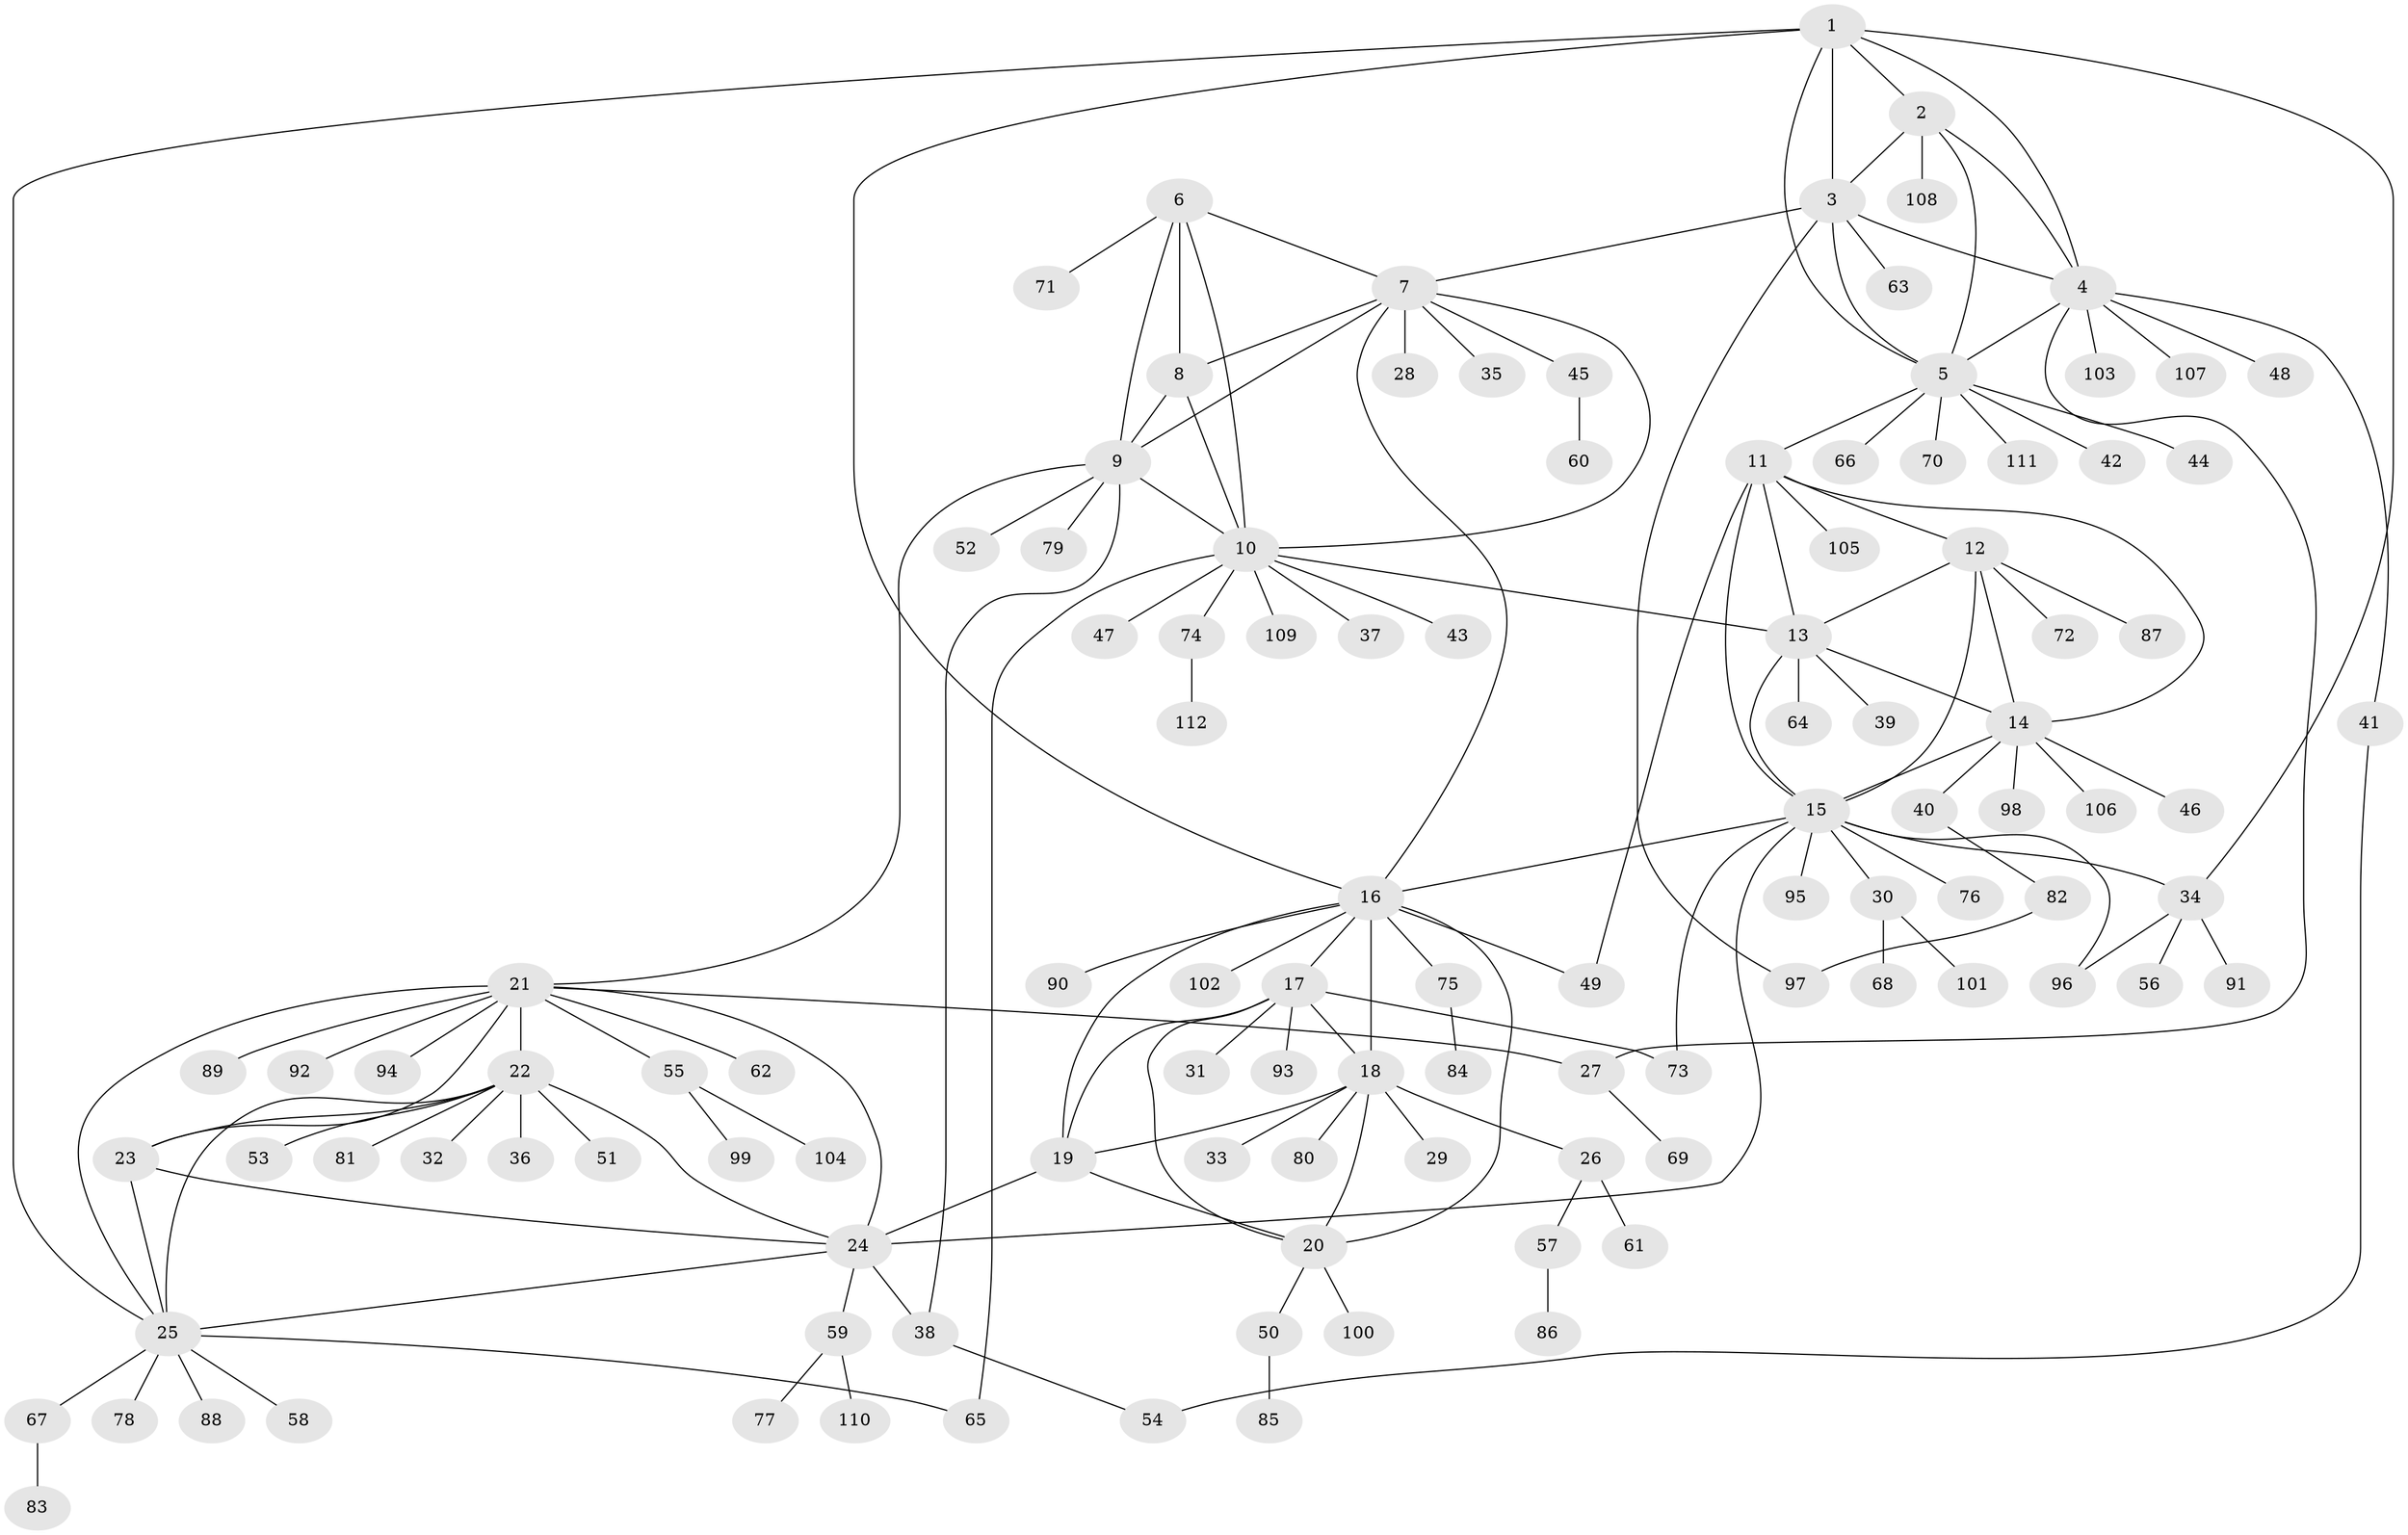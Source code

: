 // coarse degree distribution, {7: 0.05, 4: 0.075, 6: 0.05, 8: 0.05, 9: 0.025, 10: 0.0375, 5: 0.025, 11: 0.0125, 2: 0.1125, 1: 0.5125, 3: 0.05}
// Generated by graph-tools (version 1.1) at 2025/52/03/04/25 22:52:25]
// undirected, 112 vertices, 156 edges
graph export_dot {
  node [color=gray90,style=filled];
  1;
  2;
  3;
  4;
  5;
  6;
  7;
  8;
  9;
  10;
  11;
  12;
  13;
  14;
  15;
  16;
  17;
  18;
  19;
  20;
  21;
  22;
  23;
  24;
  25;
  26;
  27;
  28;
  29;
  30;
  31;
  32;
  33;
  34;
  35;
  36;
  37;
  38;
  39;
  40;
  41;
  42;
  43;
  44;
  45;
  46;
  47;
  48;
  49;
  50;
  51;
  52;
  53;
  54;
  55;
  56;
  57;
  58;
  59;
  60;
  61;
  62;
  63;
  64;
  65;
  66;
  67;
  68;
  69;
  70;
  71;
  72;
  73;
  74;
  75;
  76;
  77;
  78;
  79;
  80;
  81;
  82;
  83;
  84;
  85;
  86;
  87;
  88;
  89;
  90;
  91;
  92;
  93;
  94;
  95;
  96;
  97;
  98;
  99;
  100;
  101;
  102;
  103;
  104;
  105;
  106;
  107;
  108;
  109;
  110;
  111;
  112;
  1 -- 2;
  1 -- 3;
  1 -- 4;
  1 -- 5;
  1 -- 16;
  1 -- 25;
  1 -- 34;
  2 -- 3;
  2 -- 4;
  2 -- 5;
  2 -- 108;
  3 -- 4;
  3 -- 5;
  3 -- 7;
  3 -- 63;
  3 -- 97;
  4 -- 5;
  4 -- 27;
  4 -- 41;
  4 -- 48;
  4 -- 103;
  4 -- 107;
  5 -- 11;
  5 -- 42;
  5 -- 44;
  5 -- 66;
  5 -- 70;
  5 -- 111;
  6 -- 7;
  6 -- 8;
  6 -- 9;
  6 -- 10;
  6 -- 71;
  7 -- 8;
  7 -- 9;
  7 -- 10;
  7 -- 16;
  7 -- 28;
  7 -- 35;
  7 -- 45;
  8 -- 9;
  8 -- 10;
  9 -- 10;
  9 -- 21;
  9 -- 38;
  9 -- 52;
  9 -- 79;
  10 -- 13;
  10 -- 37;
  10 -- 43;
  10 -- 47;
  10 -- 65;
  10 -- 74;
  10 -- 109;
  11 -- 12;
  11 -- 13;
  11 -- 14;
  11 -- 15;
  11 -- 49;
  11 -- 105;
  12 -- 13;
  12 -- 14;
  12 -- 15;
  12 -- 72;
  12 -- 87;
  13 -- 14;
  13 -- 15;
  13 -- 39;
  13 -- 64;
  14 -- 15;
  14 -- 40;
  14 -- 46;
  14 -- 98;
  14 -- 106;
  15 -- 16;
  15 -- 24;
  15 -- 30;
  15 -- 34;
  15 -- 73;
  15 -- 76;
  15 -- 95;
  15 -- 96;
  16 -- 17;
  16 -- 18;
  16 -- 19;
  16 -- 20;
  16 -- 49;
  16 -- 75;
  16 -- 90;
  16 -- 102;
  17 -- 18;
  17 -- 19;
  17 -- 20;
  17 -- 31;
  17 -- 73;
  17 -- 93;
  18 -- 19;
  18 -- 20;
  18 -- 26;
  18 -- 29;
  18 -- 33;
  18 -- 80;
  19 -- 20;
  19 -- 24;
  20 -- 50;
  20 -- 100;
  21 -- 22;
  21 -- 23;
  21 -- 24;
  21 -- 25;
  21 -- 27;
  21 -- 55;
  21 -- 62;
  21 -- 89;
  21 -- 92;
  21 -- 94;
  22 -- 23;
  22 -- 24;
  22 -- 25;
  22 -- 32;
  22 -- 36;
  22 -- 51;
  22 -- 53;
  22 -- 81;
  23 -- 24;
  23 -- 25;
  24 -- 25;
  24 -- 38;
  24 -- 59;
  25 -- 58;
  25 -- 65;
  25 -- 67;
  25 -- 78;
  25 -- 88;
  26 -- 57;
  26 -- 61;
  27 -- 69;
  30 -- 68;
  30 -- 101;
  34 -- 56;
  34 -- 91;
  34 -- 96;
  38 -- 54;
  40 -- 82;
  41 -- 54;
  45 -- 60;
  50 -- 85;
  55 -- 99;
  55 -- 104;
  57 -- 86;
  59 -- 77;
  59 -- 110;
  67 -- 83;
  74 -- 112;
  75 -- 84;
  82 -- 97;
}
